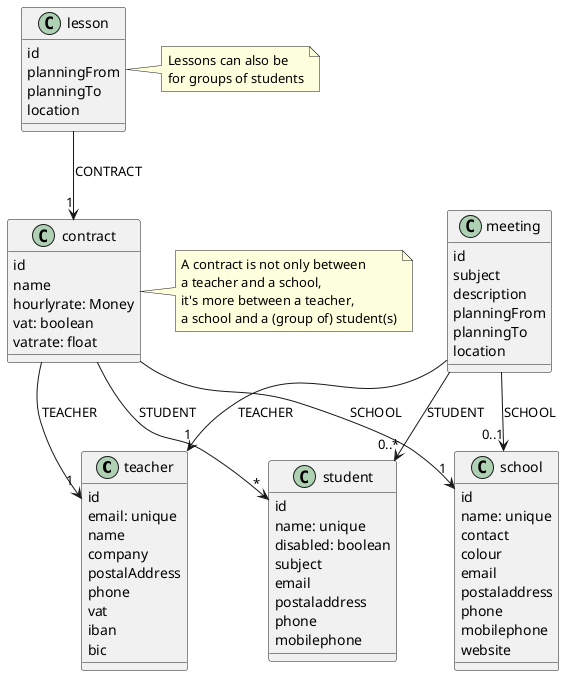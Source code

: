 @startuml

class teacher {
    id
    email: unique
    name
    company
    postalAddress
    phone
    vat
    iban
    bic
}

class school {
    id
    name: unique
    contact
    colour
    email
    postaladdress
    phone
    mobilephone
    website
}

class contract {
    id
    name
    hourlyrate: Money
    vat: boolean
    vatrate: float
}

class student {
    id
    name: unique
    disabled: boolean
    subject
    email
    postaladdress
    phone
    mobilephone
}

class lesson {
    id
    planningFrom
    planningTo
    location
}

class meeting {
    id
    subject
    description
    planningFrom
    planningTo
    location
}

contract --> "1" school: SCHOOL
contract --> "1" teacher: TEACHER
contract --> "*" student: STUDENT

lesson --> "1" contract: CONTRACT

meeting --> "1" teacher: TEACHER
meeting --> "0..1" school: SCHOOL
meeting --> "0..*" student: STUDENT

note right of lesson
    Lessons can also be
    for groups of students
end note

note right of contract
    A contract is not only between
    a teacher and a school,
    it's more between a teacher,
    a school and a (group of) student(s)
end note

@enduml
